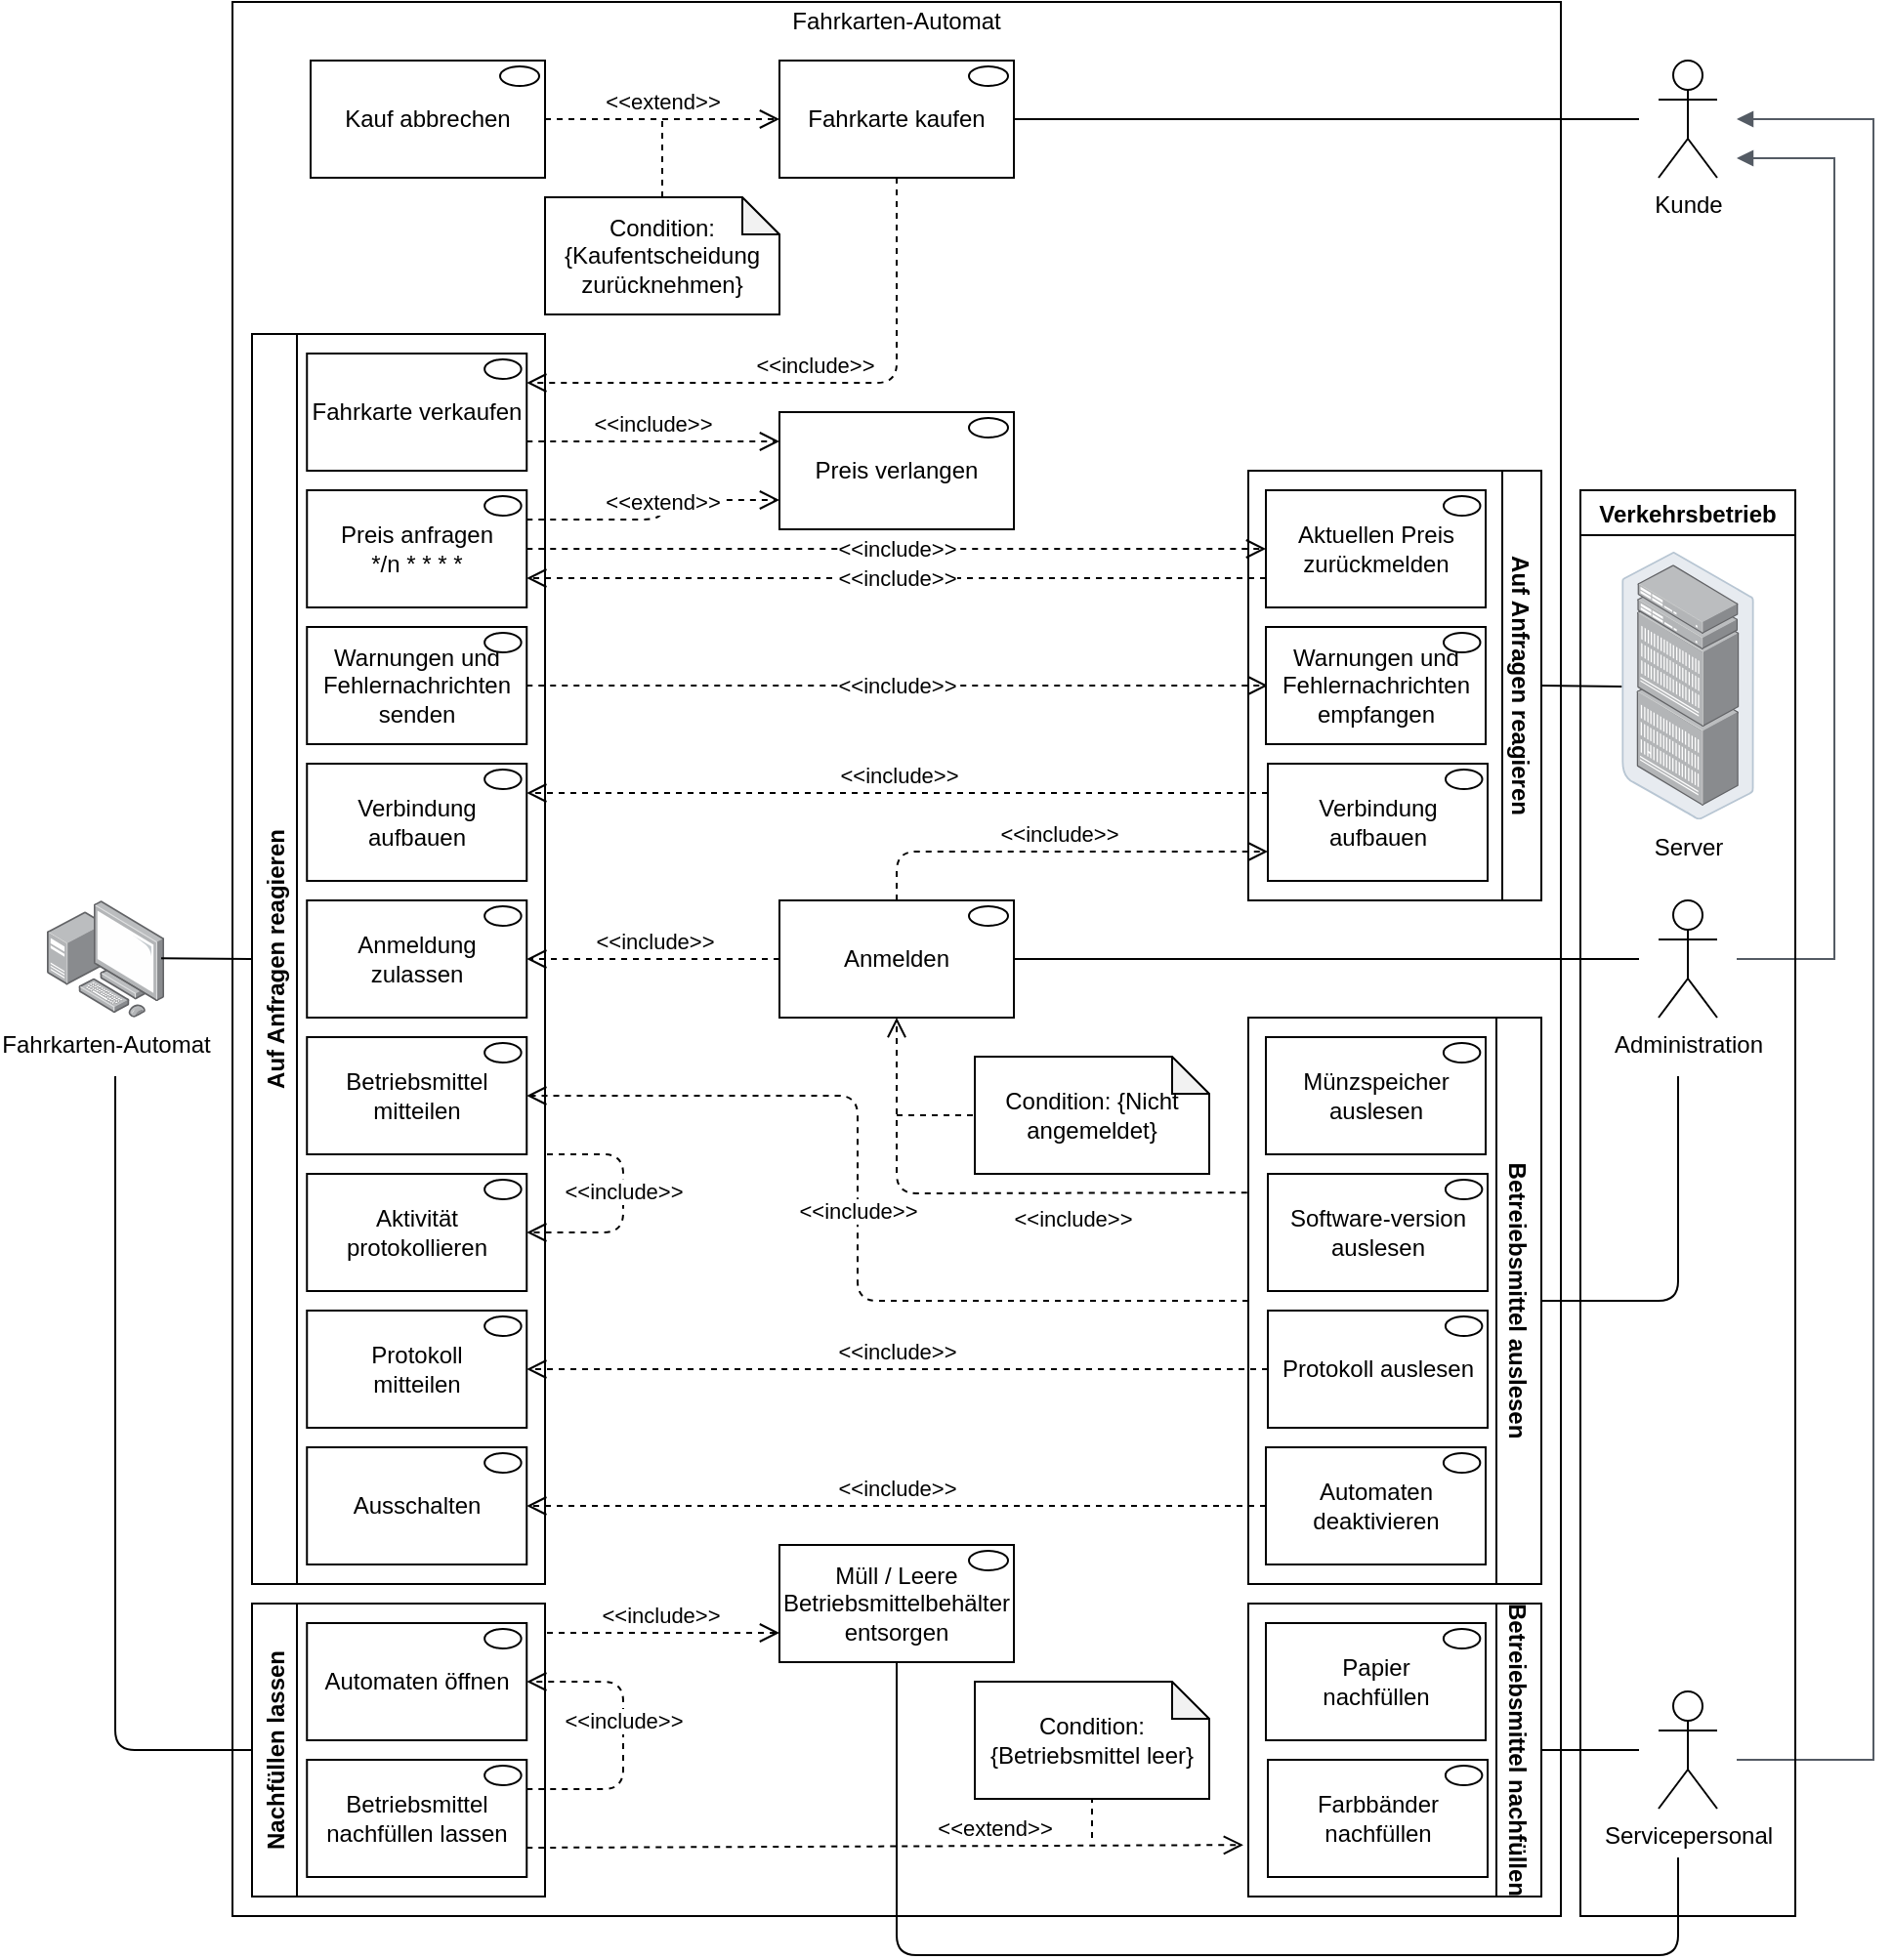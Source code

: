 <mxfile version="15.1.3" type="device"><diagram id="e5MZyw8Rqq6hWQ7AuCAg" name="Seite-1"><mxGraphModel dx="2062" dy="1182" grid="1" gridSize="10" guides="1" tooltips="1" connect="1" arrows="1" fold="1" page="1" pageScale="1" pageWidth="827" pageHeight="1169" math="0" shadow="0"><root><mxCell id="0"/><mxCell id="1" parent="0"/><mxCell id="p0vqtBLefd4BIfJlD3Ee-1" value="Kunde" style="shape=umlActor;verticalLabelPosition=bottom;verticalAlign=top;html=1;outlineConnect=0;sketch=0;jiggle=1;" parent="1" vertex="1"><mxGeometry x="850" y="70" width="30" height="60" as="geometry"/></mxCell><mxCell id="p0vqtBLefd4BIfJlD3Ee-6" value="Administration" style="shape=umlActor;verticalLabelPosition=bottom;verticalAlign=top;html=1;outlineConnect=0;sketch=0;jiggle=1;" parent="1" vertex="1"><mxGeometry x="850" y="500" width="30" height="60" as="geometry"/></mxCell><mxCell id="p0vqtBLefd4BIfJlD3Ee-7" value="Servicepersonal" style="shape=umlActor;verticalLabelPosition=bottom;verticalAlign=top;html=1;outlineConnect=0;sketch=0;jiggle=1;" parent="1" vertex="1"><mxGeometry x="850" y="905" width="30" height="60" as="geometry"/></mxCell><mxCell id="p0vqtBLefd4BIfJlD3Ee-8" value="" style="rounded=0;whiteSpace=wrap;html=1;sketch=0;jiggle=1;" parent="1" vertex="1"><mxGeometry x="120" y="40" width="680" height="980" as="geometry"/></mxCell><mxCell id="p0vqtBLefd4BIfJlD3Ee-9" value="Fahrkarten-Automat" style="text;html=1;strokeColor=none;fillColor=none;align=center;verticalAlign=middle;whiteSpace=wrap;rounded=0;sketch=0;jiggle=1;" parent="1" vertex="1"><mxGeometry x="120" y="40" width="680" height="20" as="geometry"/></mxCell><mxCell id="p0vqtBLefd4BIfJlD3Ee-12" value="" style="endArrow=none;html=1;entryX=1;entryY=0.5;entryDx=0;entryDy=0;sketch=0;jiggle=1;" parent="1" target="p0vqtBLefd4BIfJlD3Ee-10" edge="1"><mxGeometry width="50" height="50" relative="1" as="geometry"><mxPoint x="840" y="100" as="sourcePoint"/><mxPoint x="470" y="270" as="targetPoint"/></mxGeometry></mxCell><mxCell id="p0vqtBLefd4BIfJlD3Ee-15" value="&amp;lt;&amp;lt;extend&amp;gt;&amp;gt;" style="html=1;verticalAlign=bottom;endArrow=open;dashed=1;endSize=8;exitX=1;exitY=0.5;exitDx=0;exitDy=0;entryX=0;entryY=0.5;entryDx=0;entryDy=0;sketch=0;jiggle=1;" parent="1" source="p0vqtBLefd4BIfJlD3Ee-13" target="p0vqtBLefd4BIfJlD3Ee-10" edge="1"><mxGeometry relative="1" as="geometry"><mxPoint x="720" y="300" as="sourcePoint"/><mxPoint x="640" y="300" as="targetPoint"/></mxGeometry></mxCell><mxCell id="p0vqtBLefd4BIfJlD3Ee-16" value="Condition: {Kaufentscheidung zurücknehmen}" style="shape=note;whiteSpace=wrap;html=1;backgroundOutline=1;darkOpacity=0.05;size=19;sketch=0;jiggle=1;" parent="1" vertex="1"><mxGeometry x="280" y="140" width="120" height="60" as="geometry"/></mxCell><mxCell id="p0vqtBLefd4BIfJlD3Ee-17" value="" style="group;sketch=0;jiggle=1;" parent="1" vertex="1" connectable="0"><mxGeometry x="400" y="70" width="120" height="60" as="geometry"/></mxCell><mxCell id="p0vqtBLefd4BIfJlD3Ee-10" value="Fahrkarte kaufen" style="rounded=0;whiteSpace=wrap;html=1;sketch=0;jiggle=1;" parent="p0vqtBLefd4BIfJlD3Ee-17" vertex="1"><mxGeometry width="120" height="60" as="geometry"/></mxCell><mxCell id="p0vqtBLefd4BIfJlD3Ee-11" value="" style="ellipse;whiteSpace=wrap;html=1;sketch=0;jiggle=1;" parent="p0vqtBLefd4BIfJlD3Ee-17" vertex="1"><mxGeometry x="97" y="3" width="20" height="10" as="geometry"/></mxCell><mxCell id="p0vqtBLefd4BIfJlD3Ee-18" value="" style="group;sketch=0;jiggle=1;" parent="1" vertex="1" connectable="0"><mxGeometry x="160" y="70" width="120" height="60" as="geometry"/></mxCell><mxCell id="p0vqtBLefd4BIfJlD3Ee-13" value="Kauf abbrechen" style="rounded=0;whiteSpace=wrap;html=1;sketch=0;jiggle=1;" parent="p0vqtBLefd4BIfJlD3Ee-18" vertex="1"><mxGeometry width="120" height="60" as="geometry"/></mxCell><mxCell id="p0vqtBLefd4BIfJlD3Ee-14" value="" style="ellipse;whiteSpace=wrap;html=1;sketch=0;jiggle=1;" parent="p0vqtBLefd4BIfJlD3Ee-18" vertex="1"><mxGeometry x="97" y="3" width="20" height="10" as="geometry"/></mxCell><mxCell id="p0vqtBLefd4BIfJlD3Ee-20" value="" style="endArrow=none;dashed=1;html=1;exitX=0.5;exitY=0;exitDx=0;exitDy=0;exitPerimeter=0;sketch=0;jiggle=1;" parent="1" source="p0vqtBLefd4BIfJlD3Ee-16" edge="1"><mxGeometry width="50" height="50" relative="1" as="geometry"><mxPoint x="660" y="310" as="sourcePoint"/><mxPoint x="340" y="100" as="targetPoint"/></mxGeometry></mxCell><mxCell id="p0vqtBLefd4BIfJlD3Ee-43" value="" style="endArrow=none;html=1;entryX=1;entryY=0.5;entryDx=0;entryDy=0;sketch=0;jiggle=1;" parent="1" target="p0vqtBLefd4BIfJlD3Ee-70" edge="1"><mxGeometry width="50" height="50" relative="1" as="geometry"><mxPoint x="840" y="530" as="sourcePoint"/><mxPoint x="280.0" y="530" as="targetPoint"/></mxGeometry></mxCell><mxCell id="p0vqtBLefd4BIfJlD3Ee-50" value="&amp;lt;&amp;lt;include&amp;gt;&amp;gt;" style="html=1;verticalAlign=top;endArrow=open;dashed=1;endSize=8;entryX=0.5;entryY=1;entryDx=0;entryDy=0;exitX=1.004;exitY=0.691;exitDx=0;exitDy=0;exitPerimeter=0;sketch=0;jiggle=1;" parent="1" source="p0vqtBLefd4BIfJlD3Ee-56" target="p0vqtBLefd4BIfJlD3Ee-70" edge="1"><mxGeometry x="-0.336" relative="1" as="geometry"><mxPoint x="850" y="610" as="sourcePoint"/><mxPoint x="340.0" y="560" as="targetPoint"/><Array as="points"><mxPoint x="460" y="650"/></Array><mxPoint as="offset"/></mxGeometry></mxCell><mxCell id="p0vqtBLefd4BIfJlD3Ee-61" value="" style="endArrow=none;html=1;exitX=0;exitY=0.5;exitDx=0;exitDy=0;sketch=0;jiggle=1;" parent="1" source="p0vqtBLefd4BIfJlD3Ee-56" edge="1"><mxGeometry width="50" height="50" relative="1" as="geometry"><mxPoint x="90" y="540" as="sourcePoint"/><mxPoint x="860" y="590" as="targetPoint"/><Array as="points"><mxPoint x="860" y="705"/><mxPoint x="860" y="650"/></Array></mxGeometry></mxCell><mxCell id="p0vqtBLefd4BIfJlD3Ee-62" value="Condition: {Nicht angemeldet}" style="shape=note;whiteSpace=wrap;html=1;backgroundOutline=1;darkOpacity=0.05;size=19;sketch=0;jiggle=1;" parent="1" vertex="1"><mxGeometry x="500" y="580" width="120" height="60" as="geometry"/></mxCell><mxCell id="p0vqtBLefd4BIfJlD3Ee-63" value="" style="endArrow=none;dashed=1;html=1;entryX=0;entryY=0.5;entryDx=0;entryDy=0;entryPerimeter=0;sketch=0;jiggle=1;" parent="1" target="p0vqtBLefd4BIfJlD3Ee-62" edge="1"><mxGeometry width="50" height="50" relative="1" as="geometry"><mxPoint x="460" y="610" as="sourcePoint"/><mxPoint x="580" y="600" as="targetPoint"/></mxGeometry></mxCell><mxCell id="p0vqtBLefd4BIfJlD3Ee-67" value="Fahrkarten-Automat" style="points=[];aspect=fixed;html=1;align=center;shadow=0;dashed=0;image;image=img/lib/allied_telesis/computer_and_terminals/Personal_Computer_with_Server.svg;sketch=0;jiggle=1;" parent="1" vertex="1"><mxGeometry x="25" y="500" width="60" height="60" as="geometry"/></mxCell><mxCell id="p0vqtBLefd4BIfJlD3Ee-69" value="" style="group;sketch=0;jiggle=1;" parent="1" vertex="1" connectable="0"><mxGeometry x="400" y="500" width="120" height="60" as="geometry"/></mxCell><mxCell id="p0vqtBLefd4BIfJlD3Ee-70" value="Anmelden" style="rounded=0;whiteSpace=wrap;html=1;sketch=0;jiggle=1;" parent="p0vqtBLefd4BIfJlD3Ee-69" vertex="1"><mxGeometry width="120" height="60" as="geometry"/></mxCell><mxCell id="p0vqtBLefd4BIfJlD3Ee-71" value="" style="ellipse;whiteSpace=wrap;html=1;sketch=0;jiggle=1;" parent="p0vqtBLefd4BIfJlD3Ee-69" vertex="1"><mxGeometry x="97" y="3" width="20" height="10" as="geometry"/></mxCell><mxCell id="p0vqtBLefd4BIfJlD3Ee-99" value="" style="endArrow=none;html=1;entryX=0;entryY=0.5;entryDx=0;entryDy=0;exitX=0.975;exitY=0.494;exitDx=0;exitDy=0;exitPerimeter=0;sketch=0;jiggle=1;" parent="1" source="p0vqtBLefd4BIfJlD3Ee-67" target="p0vqtBLefd4BIfJlD3Ee-98" edge="1"><mxGeometry width="50" height="50" relative="1" as="geometry"><mxPoint x="90" y="110" as="sourcePoint"/><mxPoint x="170" y="110" as="targetPoint"/></mxGeometry></mxCell><mxCell id="p0vqtBLefd4BIfJlD3Ee-100" value="&amp;lt;&amp;lt;include&amp;gt;&amp;gt;" style="html=1;verticalAlign=bottom;endArrow=open;dashed=1;endSize=8;exitX=0.5;exitY=1;exitDx=0;exitDy=0;entryX=1;entryY=0.25;entryDx=0;entryDy=0;sketch=0;jiggle=1;" parent="1" source="p0vqtBLefd4BIfJlD3Ee-10" target="p0vqtBLefd4BIfJlD3Ee-96" edge="1"><mxGeometry relative="1" as="geometry"><mxPoint x="650" y="110" as="sourcePoint"/><mxPoint x="270" y="250" as="targetPoint"/><Array as="points"><mxPoint x="460" y="235"/></Array></mxGeometry></mxCell><mxCell id="p0vqtBLefd4BIfJlD3Ee-104" value="&amp;lt;&amp;lt;include&amp;gt;&amp;gt;" style="html=1;verticalAlign=bottom;endArrow=open;dashed=1;endSize=8;exitX=1;exitY=0.75;exitDx=0;exitDy=0;entryX=0;entryY=0.25;entryDx=0;entryDy=0;sketch=0;jiggle=1;" parent="1" source="p0vqtBLefd4BIfJlD3Ee-96" target="p0vqtBLefd4BIfJlD3Ee-102" edge="1"><mxGeometry relative="1" as="geometry"><mxPoint x="470.0" y="140" as="sourcePoint"/><mxPoint x="280.625" y="245" as="targetPoint"/><Array as="points"><mxPoint x="340" y="265"/></Array></mxGeometry></mxCell><mxCell id="p0vqtBLefd4BIfJlD3Ee-105" value="&amp;lt;&amp;lt;extend&amp;gt;&amp;gt;" style="html=1;verticalAlign=bottom;endArrow=open;dashed=1;endSize=8;exitX=1;exitY=0.25;exitDx=0;exitDy=0;entryX=0;entryY=0.75;entryDx=0;entryDy=0;sketch=0;jiggle=1;" parent="1" source="p0vqtBLefd4BIfJlD3Ee-82" target="p0vqtBLefd4BIfJlD3Ee-102" edge="1"><mxGeometry relative="1" as="geometry"><mxPoint x="290.0" y="735" as="sourcePoint"/><mxPoint x="350" y="340" as="targetPoint"/><Array as="points"><mxPoint x="340" y="305"/><mxPoint x="340" y="295"/></Array></mxGeometry></mxCell><mxCell id="p0vqtBLefd4BIfJlD3Ee-106" value="" style="group;sketch=0;jiggle=1;" parent="1" vertex="1" connectable="0"><mxGeometry x="400" y="250" width="120" height="60" as="geometry"/></mxCell><mxCell id="p0vqtBLefd4BIfJlD3Ee-102" value="Preis verlangen" style="rounded=0;whiteSpace=wrap;html=1;sketch=0;jiggle=1;" parent="p0vqtBLefd4BIfJlD3Ee-106" vertex="1"><mxGeometry width="120" height="60" as="geometry"/></mxCell><mxCell id="p0vqtBLefd4BIfJlD3Ee-103" value="" style="ellipse;whiteSpace=wrap;html=1;sketch=0;jiggle=1;" parent="p0vqtBLefd4BIfJlD3Ee-106" vertex="1"><mxGeometry x="97" y="3" width="20" height="10" as="geometry"/></mxCell><mxCell id="p0vqtBLefd4BIfJlD3Ee-133" value="&amp;lt;&amp;lt;include&amp;gt;&amp;gt;" style="html=1;verticalAlign=middle;endArrow=open;dashed=1;endSize=8;exitX=1;exitY=0.5;exitDx=0;exitDy=0;entryX=0;entryY=0.5;entryDx=0;entryDy=0;sketch=0;jiggle=1;" parent="1" source="p0vqtBLefd4BIfJlD3Ee-82" target="p0vqtBLefd4BIfJlD3Ee-115" edge="1"><mxGeometry relative="1" as="geometry"><mxPoint x="330.005" y="340" as="sourcePoint"/><mxPoint x="459.38" y="340" as="targetPoint"/><Array as="points"/></mxGeometry></mxCell><mxCell id="p0vqtBLefd4BIfJlD3Ee-134" value="&amp;lt;&amp;lt;include&amp;gt;&amp;gt;" style="html=1;verticalAlign=middle;endArrow=open;dashed=1;endSize=8;entryX=1;entryY=0.75;entryDx=0;entryDy=0;exitX=0;exitY=0.75;exitDx=0;exitDy=0;sketch=0;jiggle=1;" parent="1" source="p0vqtBLefd4BIfJlD3Ee-115" target="p0vqtBLefd4BIfJlD3Ee-82" edge="1"><mxGeometry relative="1" as="geometry"><mxPoint x="410.0" y="305" as="sourcePoint"/><mxPoint x="280.625" y="315" as="targetPoint"/><Array as="points"><mxPoint x="420" y="335"/></Array></mxGeometry></mxCell><mxCell id="p0vqtBLefd4BIfJlD3Ee-135" value="&amp;lt;&amp;lt;include&amp;gt;&amp;gt;" style="html=1;verticalAlign=middle;endArrow=open;dashed=1;endSize=8;exitX=1;exitY=0.5;exitDx=0;exitDy=0;sketch=0;jiggle=1;" parent="1" source="p0vqtBLefd4BIfJlD3Ee-87" edge="1"><mxGeometry relative="1" as="geometry"><mxPoint x="280.625" y="330" as="sourcePoint"/><mxPoint x="650" y="390" as="targetPoint"/><Array as="points"/></mxGeometry></mxCell><mxCell id="p0vqtBLefd4BIfJlD3Ee-80" value="" style="group;sketch=0;jiggle=1;" parent="1" vertex="1" connectable="0"><mxGeometry x="158.125" y="290" width="112.5" height="60" as="geometry"/></mxCell><mxCell id="p0vqtBLefd4BIfJlD3Ee-81" value="" style="group;sketch=0;jiggle=1;" parent="p0vqtBLefd4BIfJlD3Ee-80" vertex="1" connectable="0"><mxGeometry width="112.5" height="60" as="geometry"/></mxCell><mxCell id="p0vqtBLefd4BIfJlD3Ee-82" value="Preis anfragen&lt;br&gt;*/n * * * *" style="rounded=0;whiteSpace=wrap;html=1;sketch=0;jiggle=1;" parent="p0vqtBLefd4BIfJlD3Ee-81" vertex="1"><mxGeometry width="112.5" height="60" as="geometry"/></mxCell><mxCell id="p0vqtBLefd4BIfJlD3Ee-83" value="" style="ellipse;whiteSpace=wrap;html=1;sketch=0;jiggle=1;" parent="p0vqtBLefd4BIfJlD3Ee-81" vertex="1"><mxGeometry x="90.938" y="3" width="18.75" height="10" as="geometry"/></mxCell><mxCell id="p0vqtBLefd4BIfJlD3Ee-84" value="" style="group;sketch=0;jiggle=1;" parent="1" vertex="1" connectable="0"><mxGeometry x="158.125" y="360" width="112.5" height="60" as="geometry"/></mxCell><mxCell id="p0vqtBLefd4BIfJlD3Ee-85" value="" style="group;sketch=0;jiggle=1;" parent="p0vqtBLefd4BIfJlD3Ee-84" vertex="1" connectable="0"><mxGeometry width="112.5" height="60" as="geometry"/></mxCell><mxCell id="p0vqtBLefd4BIfJlD3Ee-86" value="" style="group;sketch=0;jiggle=1;" parent="p0vqtBLefd4BIfJlD3Ee-85" vertex="1" connectable="0"><mxGeometry width="112.5" height="60" as="geometry"/></mxCell><mxCell id="p0vqtBLefd4BIfJlD3Ee-87" value="Warnungen und Fehlernachrichten senden" style="rounded=0;whiteSpace=wrap;html=1;sketch=0;jiggle=1;" parent="p0vqtBLefd4BIfJlD3Ee-86" vertex="1"><mxGeometry width="112.5" height="60" as="geometry"/></mxCell><mxCell id="p0vqtBLefd4BIfJlD3Ee-88" value="" style="ellipse;whiteSpace=wrap;html=1;sketch=0;jiggle=1;" parent="p0vqtBLefd4BIfJlD3Ee-86" vertex="1"><mxGeometry x="90.938" y="3" width="18.75" height="10" as="geometry"/></mxCell><mxCell id="p0vqtBLefd4BIfJlD3Ee-89" value="" style="group;sketch=0;jiggle=1;" parent="1" vertex="1" connectable="0"><mxGeometry x="158.125" y="640" width="112.5" height="60" as="geometry"/></mxCell><mxCell id="p0vqtBLefd4BIfJlD3Ee-90" value="" style="group;sketch=0;jiggle=1;" parent="p0vqtBLefd4BIfJlD3Ee-89" vertex="1" connectable="0"><mxGeometry width="112.5" height="60" as="geometry"/></mxCell><mxCell id="p0vqtBLefd4BIfJlD3Ee-91" value="" style="group;sketch=0;jiggle=1;" parent="p0vqtBLefd4BIfJlD3Ee-90" vertex="1" connectable="0"><mxGeometry width="112.5" height="60" as="geometry"/></mxCell><mxCell id="p0vqtBLefd4BIfJlD3Ee-92" value="Aktivität protokollieren" style="rounded=0;whiteSpace=wrap;html=1;sketch=0;jiggle=1;" parent="p0vqtBLefd4BIfJlD3Ee-91" vertex="1"><mxGeometry width="112.5" height="60" as="geometry"/></mxCell><mxCell id="p0vqtBLefd4BIfJlD3Ee-93" value="" style="ellipse;whiteSpace=wrap;html=1;sketch=0;jiggle=1;" parent="p0vqtBLefd4BIfJlD3Ee-91" vertex="1"><mxGeometry x="90.938" y="3" width="18.75" height="10" as="geometry"/></mxCell><mxCell id="p0vqtBLefd4BIfJlD3Ee-94" value="" style="group;sketch=0;jiggle=1;" parent="1" vertex="1" connectable="0"><mxGeometry x="158.125" y="220" width="112.5" height="60" as="geometry"/></mxCell><mxCell id="p0vqtBLefd4BIfJlD3Ee-95" value="" style="group;sketch=0;jiggle=1;" parent="p0vqtBLefd4BIfJlD3Ee-94" vertex="1" connectable="0"><mxGeometry width="112.5" height="60" as="geometry"/></mxCell><mxCell id="p0vqtBLefd4BIfJlD3Ee-96" value="Fahrkarte verkaufen" style="rounded=0;whiteSpace=wrap;html=1;sketch=0;jiggle=1;" parent="p0vqtBLefd4BIfJlD3Ee-95" vertex="1"><mxGeometry width="112.5" height="60" as="geometry"/></mxCell><mxCell id="p0vqtBLefd4BIfJlD3Ee-97" value="" style="ellipse;whiteSpace=wrap;html=1;sketch=0;jiggle=1;" parent="p0vqtBLefd4BIfJlD3Ee-95" vertex="1"><mxGeometry x="90.938" y="3" width="18.75" height="10" as="geometry"/></mxCell><mxCell id="p0vqtBLefd4BIfJlD3Ee-98" value="Auf Anfragen reagieren" style="swimlane;horizontal=0;sketch=0;jiggle=1;" parent="1" vertex="1"><mxGeometry x="130" y="210" width="150" height="640" as="geometry"><mxRectangle width="30" height="140" as="alternateBounds"/></mxGeometry></mxCell><mxCell id="p0vqtBLefd4BIfJlD3Ee-149" value="" style="group;sketch=0;jiggle=1;" parent="p0vqtBLefd4BIfJlD3Ee-98" vertex="1" connectable="0"><mxGeometry x="28.125" y="360" width="112.5" height="60" as="geometry"/></mxCell><mxCell id="p0vqtBLefd4BIfJlD3Ee-150" value="" style="group;sketch=0;jiggle=1;" parent="p0vqtBLefd4BIfJlD3Ee-149" vertex="1" connectable="0"><mxGeometry width="112.5" height="60" as="geometry"/></mxCell><mxCell id="p0vqtBLefd4BIfJlD3Ee-151" value="" style="group;sketch=0;jiggle=1;" parent="p0vqtBLefd4BIfJlD3Ee-150" vertex="1" connectable="0"><mxGeometry width="112.5" height="60" as="geometry"/></mxCell><mxCell id="p0vqtBLefd4BIfJlD3Ee-152" value="Betriebsmittel mitteilen" style="rounded=0;whiteSpace=wrap;html=1;sketch=0;jiggle=1;" parent="p0vqtBLefd4BIfJlD3Ee-151" vertex="1"><mxGeometry width="112.5" height="60" as="geometry"/></mxCell><mxCell id="p0vqtBLefd4BIfJlD3Ee-153" value="" style="ellipse;whiteSpace=wrap;html=1;sketch=0;jiggle=1;" parent="p0vqtBLefd4BIfJlD3Ee-151" vertex="1"><mxGeometry x="90.938" y="3" width="18.75" height="10" as="geometry"/></mxCell><mxCell id="p0vqtBLefd4BIfJlD3Ee-127" value="" style="group;sketch=0;jiggle=1;" parent="1" vertex="1" connectable="0"><mxGeometry x="158.125" y="430" width="112.5" height="60" as="geometry"/></mxCell><mxCell id="p0vqtBLefd4BIfJlD3Ee-128" value="" style="group;sketch=0;jiggle=1;" parent="p0vqtBLefd4BIfJlD3Ee-127" vertex="1" connectable="0"><mxGeometry width="112.5" height="60" as="geometry"/></mxCell><mxCell id="p0vqtBLefd4BIfJlD3Ee-129" value="" style="group;sketch=0;jiggle=1;" parent="p0vqtBLefd4BIfJlD3Ee-128" vertex="1" connectable="0"><mxGeometry width="112.5" height="60" as="geometry"/></mxCell><mxCell id="p0vqtBLefd4BIfJlD3Ee-130" value="Verbindung aufbauen" style="rounded=0;whiteSpace=wrap;html=1;sketch=0;jiggle=1;" parent="p0vqtBLefd4BIfJlD3Ee-129" vertex="1"><mxGeometry width="112.5" height="60" as="geometry"/></mxCell><mxCell id="p0vqtBLefd4BIfJlD3Ee-131" value="" style="ellipse;whiteSpace=wrap;html=1;sketch=0;jiggle=1;" parent="p0vqtBLefd4BIfJlD3Ee-129" vertex="1"><mxGeometry x="90.938" y="3" width="18.75" height="10" as="geometry"/></mxCell><mxCell id="p0vqtBLefd4BIfJlD3Ee-144" value="" style="group;sketch=0;jiggle=1;" parent="1" vertex="1" connectable="0"><mxGeometry x="158.125" y="500" width="112.5" height="60" as="geometry"/></mxCell><mxCell id="p0vqtBLefd4BIfJlD3Ee-145" value="" style="group;sketch=0;jiggle=1;" parent="p0vqtBLefd4BIfJlD3Ee-144" vertex="1" connectable="0"><mxGeometry width="112.5" height="60" as="geometry"/></mxCell><mxCell id="p0vqtBLefd4BIfJlD3Ee-146" value="" style="group;sketch=0;jiggle=1;" parent="p0vqtBLefd4BIfJlD3Ee-145" vertex="1" connectable="0"><mxGeometry width="112.5" height="60" as="geometry"/></mxCell><mxCell id="p0vqtBLefd4BIfJlD3Ee-147" value="Anmeldung zulassen" style="rounded=0;whiteSpace=wrap;html=1;sketch=0;jiggle=1;" parent="p0vqtBLefd4BIfJlD3Ee-146" vertex="1"><mxGeometry width="112.5" height="60" as="geometry"/></mxCell><mxCell id="p0vqtBLefd4BIfJlD3Ee-148" value="" style="ellipse;whiteSpace=wrap;html=1;sketch=0;jiggle=1;" parent="p0vqtBLefd4BIfJlD3Ee-146" vertex="1"><mxGeometry x="90.938" y="3" width="18.75" height="10" as="geometry"/></mxCell><mxCell id="p0vqtBLefd4BIfJlD3Ee-154" value="" style="group;sketch=0;jiggle=1;" parent="1" vertex="1" connectable="0"><mxGeometry x="158.125" y="710" width="112.5" height="60" as="geometry"/></mxCell><mxCell id="p0vqtBLefd4BIfJlD3Ee-155" value="" style="group;sketch=0;jiggle=1;" parent="p0vqtBLefd4BIfJlD3Ee-154" vertex="1" connectable="0"><mxGeometry width="112.5" height="60" as="geometry"/></mxCell><mxCell id="p0vqtBLefd4BIfJlD3Ee-156" value="" style="group;sketch=0;jiggle=1;" parent="p0vqtBLefd4BIfJlD3Ee-155" vertex="1" connectable="0"><mxGeometry width="112.5" height="60" as="geometry"/></mxCell><mxCell id="p0vqtBLefd4BIfJlD3Ee-157" value="Protokoll&lt;br&gt;mitteilen" style="rounded=0;whiteSpace=wrap;html=1;sketch=0;jiggle=1;" parent="p0vqtBLefd4BIfJlD3Ee-156" vertex="1"><mxGeometry width="112.5" height="60" as="geometry"/></mxCell><mxCell id="p0vqtBLefd4BIfJlD3Ee-158" value="" style="ellipse;whiteSpace=wrap;html=1;sketch=0;jiggle=1;" parent="p0vqtBLefd4BIfJlD3Ee-156" vertex="1"><mxGeometry x="90.938" y="3" width="18.75" height="10" as="geometry"/></mxCell><mxCell id="p0vqtBLefd4BIfJlD3Ee-108" value="" style="group;rotation=0;sketch=0;jiggle=1;" parent="1" vertex="1" connectable="0"><mxGeometry x="649" y="360" width="112.5" height="60" as="geometry"/></mxCell><mxCell id="p0vqtBLefd4BIfJlD3Ee-109" value="" style="group;rotation=0;sketch=0;jiggle=1;" parent="p0vqtBLefd4BIfJlD3Ee-108" vertex="1" connectable="0"><mxGeometry width="112.5" height="60" as="geometry"/></mxCell><mxCell id="p0vqtBLefd4BIfJlD3Ee-110" value="Warnungen und Fehlernachrichten empfangen" style="rounded=0;whiteSpace=wrap;html=1;rotation=0;sketch=0;jiggle=1;" parent="p0vqtBLefd4BIfJlD3Ee-109" vertex="1"><mxGeometry width="112.5" height="60" as="geometry"/></mxCell><mxCell id="p0vqtBLefd4BIfJlD3Ee-111" value="" style="ellipse;whiteSpace=wrap;html=1;rotation=0;sketch=0;jiggle=1;" parent="p0vqtBLefd4BIfJlD3Ee-109" vertex="1"><mxGeometry x="91" y="3" width="18.75" height="10" as="geometry"/></mxCell><mxCell id="p0vqtBLefd4BIfJlD3Ee-112" value="" style="group;rotation=0;sketch=0;jiggle=1;" parent="1" vertex="1" connectable="0"><mxGeometry x="649" y="290" width="112.5" height="60" as="geometry"/></mxCell><mxCell id="p0vqtBLefd4BIfJlD3Ee-113" value="" style="group;rotation=0;sketch=0;jiggle=1;" parent="p0vqtBLefd4BIfJlD3Ee-112" vertex="1" connectable="0"><mxGeometry width="112.5" height="60" as="geometry"/></mxCell><mxCell id="p0vqtBLefd4BIfJlD3Ee-114" value="" style="group;rotation=0;sketch=0;jiggle=1;" parent="p0vqtBLefd4BIfJlD3Ee-113" vertex="1" connectable="0"><mxGeometry width="112.5" height="60" as="geometry"/></mxCell><mxCell id="p0vqtBLefd4BIfJlD3Ee-115" value="Aktuellen Preis zurückmelden" style="rounded=0;whiteSpace=wrap;html=1;rotation=0;sketch=0;jiggle=1;" parent="p0vqtBLefd4BIfJlD3Ee-114" vertex="1"><mxGeometry width="112.5" height="60" as="geometry"/></mxCell><mxCell id="p0vqtBLefd4BIfJlD3Ee-116" value="" style="ellipse;whiteSpace=wrap;html=1;rotation=0;sketch=0;jiggle=1;" parent="p0vqtBLefd4BIfJlD3Ee-114" vertex="1"><mxGeometry x="91" y="3" width="18.75" height="10" as="geometry"/></mxCell><mxCell id="p0vqtBLefd4BIfJlD3Ee-126" value="Auf Anfragen reagieren" style="swimlane;horizontal=0;startSize=20;rotation=-180;sketch=0;jiggle=1;" parent="1" vertex="1"><mxGeometry x="640" y="280" width="150" height="220" as="geometry"><mxRectangle width="30" height="140" as="alternateBounds"/></mxGeometry></mxCell><mxCell id="p0vqtBLefd4BIfJlD3Ee-159" value="" style="group;rotation=0;sketch=0;jiggle=1;" parent="1" vertex="1" connectable="0"><mxGeometry x="650" y="430" width="112.5" height="60" as="geometry"/></mxCell><mxCell id="p0vqtBLefd4BIfJlD3Ee-160" value="Verbindung aufbauen" style="rounded=0;whiteSpace=wrap;html=1;rotation=0;sketch=0;jiggle=1;" parent="p0vqtBLefd4BIfJlD3Ee-159" vertex="1"><mxGeometry width="112.5" height="60" as="geometry"/></mxCell><mxCell id="p0vqtBLefd4BIfJlD3Ee-161" value="" style="ellipse;whiteSpace=wrap;html=1;rotation=0;sketch=0;jiggle=1;" parent="p0vqtBLefd4BIfJlD3Ee-159" vertex="1"><mxGeometry x="91" y="3" width="18.75" height="10" as="geometry"/></mxCell><mxCell id="p0vqtBLefd4BIfJlD3Ee-167" value="&amp;lt;&amp;lt;include&amp;gt;&amp;gt;" style="html=1;verticalAlign=bottom;endArrow=open;dashed=1;endSize=8;exitX=0.5;exitY=0;exitDx=0;exitDy=0;entryX=0;entryY=0.75;entryDx=0;entryDy=0;sketch=0;jiggle=1;" parent="1" source="p0vqtBLefd4BIfJlD3Ee-70" target="p0vqtBLefd4BIfJlD3Ee-160" edge="1"><mxGeometry relative="1" as="geometry"><mxPoint x="1039.38" y="300" as="sourcePoint"/><mxPoint x="850.005" y="405" as="targetPoint"/><Array as="points"><mxPoint x="460" y="475"/></Array></mxGeometry></mxCell><mxCell id="p0vqtBLefd4BIfJlD3Ee-168" value="&amp;lt;&amp;lt;include&amp;gt;&amp;gt;" style="html=1;verticalAlign=bottom;endArrow=open;dashed=1;endSize=8;exitX=0;exitY=0.25;exitDx=0;exitDy=0;entryX=1;entryY=0.25;entryDx=0;entryDy=0;sketch=0;jiggle=1;" parent="1" source="p0vqtBLefd4BIfJlD3Ee-160" target="p0vqtBLefd4BIfJlD3Ee-130" edge="1"><mxGeometry relative="1" as="geometry"><mxPoint x="470.0" y="510" as="sourcePoint"/><mxPoint x="660" y="485" as="targetPoint"/><Array as="points"/></mxGeometry></mxCell><mxCell id="p0vqtBLefd4BIfJlD3Ee-169" value="&amp;lt;&amp;lt;include&amp;gt;&amp;gt;" style="html=1;verticalAlign=bottom;endArrow=open;dashed=1;endSize=8;exitX=0;exitY=0.5;exitDx=0;exitDy=0;entryX=1;entryY=0.5;entryDx=0;entryDy=0;sketch=0;jiggle=1;" parent="1" source="p0vqtBLefd4BIfJlD3Ee-70" target="p0vqtBLefd4BIfJlD3Ee-147" edge="1"><mxGeometry relative="1" as="geometry"><mxPoint x="660" y="455" as="sourcePoint"/><mxPoint x="280.625" y="455" as="targetPoint"/><Array as="points"/></mxGeometry></mxCell><mxCell id="p0vqtBLefd4BIfJlD3Ee-170" value="&amp;lt;&amp;lt;include&amp;gt;&amp;gt;" style="html=1;verticalAlign=bottom;endArrow=open;dashed=1;endSize=8;exitX=1;exitY=0.5;exitDx=0;exitDy=0;entryX=1;entryY=0.5;entryDx=0;entryDy=0;sketch=0;jiggle=1;" parent="1" source="p0vqtBLefd4BIfJlD3Ee-56" target="p0vqtBLefd4BIfJlD3Ee-152" edge="1"><mxGeometry relative="1" as="geometry"><mxPoint x="410.0" y="540" as="sourcePoint"/><mxPoint x="280.625" y="540" as="targetPoint"/><Array as="points"><mxPoint x="440" y="705"/><mxPoint x="440" y="600"/></Array></mxGeometry></mxCell><mxCell id="p0vqtBLefd4BIfJlD3Ee-171" value="" style="group;sketch=0;jiggle=1;" parent="1" vertex="1" connectable="0"><mxGeometry x="158.125" y="780" width="112.5" height="60" as="geometry"/></mxCell><mxCell id="p0vqtBLefd4BIfJlD3Ee-172" value="" style="group;sketch=0;jiggle=1;" parent="p0vqtBLefd4BIfJlD3Ee-171" vertex="1" connectable="0"><mxGeometry width="112.5" height="60" as="geometry"/></mxCell><mxCell id="p0vqtBLefd4BIfJlD3Ee-173" value="" style="group;sketch=0;jiggle=1;" parent="p0vqtBLefd4BIfJlD3Ee-172" vertex="1" connectable="0"><mxGeometry width="112.5" height="60" as="geometry"/></mxCell><mxCell id="p0vqtBLefd4BIfJlD3Ee-174" value="Ausschalten" style="rounded=0;whiteSpace=wrap;html=1;sketch=0;jiggle=1;" parent="p0vqtBLefd4BIfJlD3Ee-173" vertex="1"><mxGeometry width="112.5" height="60" as="geometry"/></mxCell><mxCell id="p0vqtBLefd4BIfJlD3Ee-175" value="" style="ellipse;whiteSpace=wrap;html=1;sketch=0;jiggle=1;" parent="p0vqtBLefd4BIfJlD3Ee-173" vertex="1"><mxGeometry x="90.938" y="3" width="18.75" height="10" as="geometry"/></mxCell><mxCell id="p0vqtBLefd4BIfJlD3Ee-176" value="&amp;lt;&amp;lt;include&amp;gt;&amp;gt;" style="html=1;verticalAlign=bottom;endArrow=open;dashed=1;endSize=8;exitX=0;exitY=0.5;exitDx=0;exitDy=0;entryX=1;entryY=0.5;entryDx=0;entryDy=0;sketch=0;jiggle=1;" parent="1" source="p0vqtBLefd4BIfJlD3Ee-38" target="p0vqtBLefd4BIfJlD3Ee-174" edge="1"><mxGeometry x="-0.001" relative="1" as="geometry"><mxPoint x="410.0" y="540" as="sourcePoint"/><mxPoint x="280.625" y="540" as="targetPoint"/><Array as="points"/><mxPoint as="offset"/></mxGeometry></mxCell><mxCell id="p0vqtBLefd4BIfJlD3Ee-195" value="&amp;lt;&amp;lt;include&amp;gt;&amp;gt;" style="html=1;verticalAlign=bottom;endArrow=open;dashed=1;endSize=8;exitX=0;exitY=0.5;exitDx=0;exitDy=0;entryX=1;entryY=0.5;entryDx=0;entryDy=0;sketch=0;jiggle=1;" parent="1" source="p0vqtBLefd4BIfJlD3Ee-193" target="p0vqtBLefd4BIfJlD3Ee-157" edge="1"><mxGeometry x="0.002" relative="1" as="geometry"><mxPoint x="660.005" y="900" as="sourcePoint"/><mxPoint x="280.625" y="820" as="targetPoint"/><Array as="points"/><mxPoint as="offset"/></mxGeometry></mxCell><mxCell id="p0vqtBLefd4BIfJlD3Ee-196" value="&amp;lt;&amp;lt;include&amp;gt;&amp;gt;" style="html=1;verticalAlign=bottom;endArrow=open;dashed=1;endSize=8;entryX=1;entryY=0.5;entryDx=0;entryDy=0;sketch=0;jiggle=1;" parent="1" target="p0vqtBLefd4BIfJlD3Ee-92" edge="1"><mxGeometry x="0.042" relative="1" as="geometry"><mxPoint x="281" y="630" as="sourcePoint"/><mxPoint x="280.625" y="750" as="targetPoint"/><Array as="points"><mxPoint x="320" y="630"/><mxPoint x="320" y="670"/></Array><mxPoint as="offset"/></mxGeometry></mxCell><mxCell id="p0vqtBLefd4BIfJlD3Ee-197" value="" style="group;sketch=0;jiggle=1;" parent="1" vertex="1" connectable="0"><mxGeometry x="640" y="560" width="150" height="290" as="geometry"/></mxCell><mxCell id="p0vqtBLefd4BIfJlD3Ee-30" value="" style="group;sketch=0;jiggle=1;" parent="p0vqtBLefd4BIfJlD3Ee-197" vertex="1" connectable="0"><mxGeometry x="10.005" y="80" width="112.5" height="60" as="geometry"/></mxCell><mxCell id="p0vqtBLefd4BIfJlD3Ee-31" value="" style="group;sketch=0;jiggle=1;" parent="p0vqtBLefd4BIfJlD3Ee-30" vertex="1" connectable="0"><mxGeometry width="112.5" height="60" as="geometry"/></mxCell><mxCell id="p0vqtBLefd4BIfJlD3Ee-34" value="" style="group;sketch=0;jiggle=1;" parent="p0vqtBLefd4BIfJlD3Ee-31" vertex="1" connectable="0"><mxGeometry width="112.5" height="60" as="geometry"/></mxCell><mxCell id="p0vqtBLefd4BIfJlD3Ee-32" value="Software-version auslesen" style="rounded=0;whiteSpace=wrap;html=1;sketch=0;jiggle=1;" parent="p0vqtBLefd4BIfJlD3Ee-34" vertex="1"><mxGeometry width="112.5" height="60" as="geometry"/></mxCell><mxCell id="p0vqtBLefd4BIfJlD3Ee-33" value="" style="ellipse;whiteSpace=wrap;html=1;sketch=0;jiggle=1;" parent="p0vqtBLefd4BIfJlD3Ee-34" vertex="1"><mxGeometry x="90.938" y="3" width="18.75" height="10" as="geometry"/></mxCell><mxCell id="p0vqtBLefd4BIfJlD3Ee-140" value="" style="group;sketch=0;jiggle=1;" parent="p0vqtBLefd4BIfJlD3Ee-34" vertex="1" connectable="0"><mxGeometry y="-70" width="112.5" height="60" as="geometry"/></mxCell><mxCell id="p0vqtBLefd4BIfJlD3Ee-35" value="" style="group;sketch=0;jiggle=1;" parent="p0vqtBLefd4BIfJlD3Ee-197" vertex="1" connectable="0"><mxGeometry x="8.995" y="220" width="112.5" height="60" as="geometry"/></mxCell><mxCell id="p0vqtBLefd4BIfJlD3Ee-36" value="" style="group;sketch=0;jiggle=1;" parent="p0vqtBLefd4BIfJlD3Ee-35" vertex="1" connectable="0"><mxGeometry width="112.5" height="60" as="geometry"/></mxCell><mxCell id="p0vqtBLefd4BIfJlD3Ee-37" value="" style="group;sketch=0;jiggle=1;" parent="p0vqtBLefd4BIfJlD3Ee-36" vertex="1" connectable="0"><mxGeometry width="112.5" height="60" as="geometry"/></mxCell><mxCell id="p0vqtBLefd4BIfJlD3Ee-38" value="Automaten deaktivieren" style="rounded=0;whiteSpace=wrap;html=1;sketch=0;jiggle=1;" parent="p0vqtBLefd4BIfJlD3Ee-37" vertex="1"><mxGeometry width="112.5" height="60" as="geometry"/></mxCell><mxCell id="p0vqtBLefd4BIfJlD3Ee-39" value="" style="ellipse;whiteSpace=wrap;html=1;sketch=0;jiggle=1;" parent="p0vqtBLefd4BIfJlD3Ee-37" vertex="1"><mxGeometry x="90.938" y="3" width="18.75" height="10" as="geometry"/></mxCell><mxCell id="p0vqtBLefd4BIfJlD3Ee-52" value="" style="group;sketch=0;jiggle=1;" parent="p0vqtBLefd4BIfJlD3Ee-197" vertex="1" connectable="0"><mxGeometry x="8.995" y="10" width="112.5" height="60" as="geometry"/></mxCell><mxCell id="p0vqtBLefd4BIfJlD3Ee-53" value="" style="group;sketch=0;jiggle=1;" parent="p0vqtBLefd4BIfJlD3Ee-52" vertex="1" connectable="0"><mxGeometry width="112.5" height="60" as="geometry"/></mxCell><mxCell id="p0vqtBLefd4BIfJlD3Ee-54" value="Münzspeicher auslesen" style="rounded=0;whiteSpace=wrap;html=1;sketch=0;jiggle=1;" parent="p0vqtBLefd4BIfJlD3Ee-53" vertex="1"><mxGeometry width="112.5" height="60" as="geometry"/></mxCell><mxCell id="p0vqtBLefd4BIfJlD3Ee-55" value="" style="ellipse;whiteSpace=wrap;html=1;sketch=0;jiggle=1;" parent="p0vqtBLefd4BIfJlD3Ee-53" vertex="1"><mxGeometry x="90.938" y="3" width="18.75" height="10" as="geometry"/></mxCell><mxCell id="p0vqtBLefd4BIfJlD3Ee-56" value="Betreiebsmittel auslesen" style="swimlane;horizontal=0;rotation=-180;sketch=0;jiggle=1;" parent="p0vqtBLefd4BIfJlD3Ee-197" vertex="1"><mxGeometry width="150" height="290" as="geometry"><mxRectangle width="30" height="140" as="alternateBounds"/></mxGeometry></mxCell><mxCell id="p0vqtBLefd4BIfJlD3Ee-190" value="" style="group;sketch=0;jiggle=1;" parent="p0vqtBLefd4BIfJlD3Ee-197" vertex="1" connectable="0"><mxGeometry x="10.005" y="150" width="112.5" height="60" as="geometry"/></mxCell><mxCell id="p0vqtBLefd4BIfJlD3Ee-191" value="" style="group;sketch=0;jiggle=1;" parent="p0vqtBLefd4BIfJlD3Ee-190" vertex="1" connectable="0"><mxGeometry width="112.5" height="60" as="geometry"/></mxCell><mxCell id="p0vqtBLefd4BIfJlD3Ee-192" value="" style="group;sketch=0;jiggle=1;" parent="p0vqtBLefd4BIfJlD3Ee-191" vertex="1" connectable="0"><mxGeometry width="112.5" height="60" as="geometry"/></mxCell><mxCell id="p0vqtBLefd4BIfJlD3Ee-193" value="Protokoll auslesen" style="rounded=0;whiteSpace=wrap;html=1;sketch=0;jiggle=1;" parent="p0vqtBLefd4BIfJlD3Ee-192" vertex="1"><mxGeometry width="112.5" height="60" as="geometry"/></mxCell><mxCell id="p0vqtBLefd4BIfJlD3Ee-194" value="" style="ellipse;whiteSpace=wrap;html=1;sketch=0;jiggle=1;" parent="p0vqtBLefd4BIfJlD3Ee-192" vertex="1"><mxGeometry x="90.938" y="3" width="18.75" height="10" as="geometry"/></mxCell><mxCell id="p0vqtBLefd4BIfJlD3Ee-199" value="" style="group;sketch=0;jiggle=1;" parent="1" vertex="1" connectable="0"><mxGeometry x="650.005" y="940" width="112.5" height="60" as="geometry"/></mxCell><mxCell id="p0vqtBLefd4BIfJlD3Ee-200" value="" style="group;sketch=0;jiggle=1;" parent="p0vqtBLefd4BIfJlD3Ee-199" vertex="1" connectable="0"><mxGeometry width="112.5" height="60" as="geometry"/></mxCell><mxCell id="p0vqtBLefd4BIfJlD3Ee-201" value="" style="group;sketch=0;jiggle=1;" parent="p0vqtBLefd4BIfJlD3Ee-200" vertex="1" connectable="0"><mxGeometry width="112.5" height="60" as="geometry"/></mxCell><mxCell id="p0vqtBLefd4BIfJlD3Ee-202" value="Farbbänder nachfüllen" style="rounded=0;whiteSpace=wrap;html=1;sketch=0;jiggle=1;" parent="p0vqtBLefd4BIfJlD3Ee-201" vertex="1"><mxGeometry width="112.5" height="60" as="geometry"/></mxCell><mxCell id="p0vqtBLefd4BIfJlD3Ee-203" value="" style="ellipse;whiteSpace=wrap;html=1;sketch=0;jiggle=1;" parent="p0vqtBLefd4BIfJlD3Ee-201" vertex="1"><mxGeometry x="90.938" y="3" width="18.75" height="10" as="geometry"/></mxCell><mxCell id="p0vqtBLefd4BIfJlD3Ee-204" value="" style="group;sketch=0;jiggle=1;" parent="p0vqtBLefd4BIfJlD3Ee-201" vertex="1" connectable="0"><mxGeometry y="-70" width="112.5" height="60" as="geometry"/></mxCell><mxCell id="p0vqtBLefd4BIfJlD3Ee-210" value="" style="group;sketch=0;jiggle=1;" parent="1" vertex="1" connectable="0"><mxGeometry x="648.995" y="870" width="112.5" height="60" as="geometry"/></mxCell><mxCell id="p0vqtBLefd4BIfJlD3Ee-211" value="" style="group;sketch=0;jiggle=1;" parent="p0vqtBLefd4BIfJlD3Ee-210" vertex="1" connectable="0"><mxGeometry width="112.5" height="60" as="geometry"/></mxCell><mxCell id="p0vqtBLefd4BIfJlD3Ee-212" value="Papier&lt;br&gt;nachfüllen" style="rounded=0;whiteSpace=wrap;html=1;sketch=0;jiggle=1;" parent="p0vqtBLefd4BIfJlD3Ee-211" vertex="1"><mxGeometry width="112.5" height="60" as="geometry"/></mxCell><mxCell id="p0vqtBLefd4BIfJlD3Ee-213" value="" style="ellipse;whiteSpace=wrap;html=1;sketch=0;jiggle=1;" parent="p0vqtBLefd4BIfJlD3Ee-211" vertex="1"><mxGeometry x="90.938" y="3" width="18.75" height="10" as="geometry"/></mxCell><mxCell id="p0vqtBLefd4BIfJlD3Ee-214" value="Betreiebsmittel nachfüllen" style="swimlane;horizontal=0;rotation=-180;sketch=0;jiggle=1;" parent="1" vertex="1"><mxGeometry x="640" y="860" width="150" height="150" as="geometry"><mxRectangle width="30" height="140" as="alternateBounds"/></mxGeometry></mxCell><mxCell id="p0vqtBLefd4BIfJlD3Ee-221" value="Nachfüllen lassen" style="swimlane;horizontal=0;sketch=0;jiggle=1;" parent="1" vertex="1"><mxGeometry x="130" y="860" width="150" height="150" as="geometry"><mxRectangle width="30" height="140" as="alternateBounds"/></mxGeometry></mxCell><mxCell id="p0vqtBLefd4BIfJlD3Ee-222" value="" style="group;sketch=0;jiggle=1;" parent="p0vqtBLefd4BIfJlD3Ee-221" vertex="1" connectable="0"><mxGeometry x="28.125" y="10" width="112.5" height="60" as="geometry"/></mxCell><mxCell id="p0vqtBLefd4BIfJlD3Ee-223" value="" style="group;sketch=0;jiggle=1;" parent="p0vqtBLefd4BIfJlD3Ee-222" vertex="1" connectable="0"><mxGeometry width="112.5" height="60" as="geometry"/></mxCell><mxCell id="p0vqtBLefd4BIfJlD3Ee-224" value="" style="group;sketch=0;jiggle=1;" parent="p0vqtBLefd4BIfJlD3Ee-223" vertex="1" connectable="0"><mxGeometry width="112.5" height="60" as="geometry"/></mxCell><mxCell id="p0vqtBLefd4BIfJlD3Ee-225" value="Automaten öffnen" style="rounded=0;whiteSpace=wrap;html=1;sketch=0;jiggle=1;" parent="p0vqtBLefd4BIfJlD3Ee-224" vertex="1"><mxGeometry width="112.5" height="60" as="geometry"/></mxCell><mxCell id="p0vqtBLefd4BIfJlD3Ee-226" value="" style="ellipse;whiteSpace=wrap;html=1;sketch=0;jiggle=1;" parent="p0vqtBLefd4BIfJlD3Ee-224" vertex="1"><mxGeometry x="90.938" y="3" width="18.75" height="10" as="geometry"/></mxCell><mxCell id="p0vqtBLefd4BIfJlD3Ee-227" value="" style="group;sketch=0;jiggle=1;" parent="1" vertex="1" connectable="0"><mxGeometry x="158.125" y="940" width="112.5" height="60" as="geometry"/></mxCell><mxCell id="p0vqtBLefd4BIfJlD3Ee-228" value="" style="group;sketch=0;jiggle=1;" parent="p0vqtBLefd4BIfJlD3Ee-227" vertex="1" connectable="0"><mxGeometry width="112.5" height="60" as="geometry"/></mxCell><mxCell id="p0vqtBLefd4BIfJlD3Ee-229" value="" style="group;sketch=0;jiggle=1;" parent="p0vqtBLefd4BIfJlD3Ee-228" vertex="1" connectable="0"><mxGeometry width="112.5" height="60" as="geometry"/></mxCell><mxCell id="p0vqtBLefd4BIfJlD3Ee-230" value="Betriebsmittel nachfüllen lassen" style="rounded=0;whiteSpace=wrap;html=1;sketch=0;jiggle=1;" parent="p0vqtBLefd4BIfJlD3Ee-229" vertex="1"><mxGeometry width="112.5" height="60" as="geometry"/></mxCell><mxCell id="p0vqtBLefd4BIfJlD3Ee-231" value="" style="ellipse;whiteSpace=wrap;html=1;sketch=0;jiggle=1;" parent="p0vqtBLefd4BIfJlD3Ee-229" vertex="1"><mxGeometry x="90.938" y="3" width="18.75" height="10" as="geometry"/></mxCell><mxCell id="p0vqtBLefd4BIfJlD3Ee-232" value="" style="endArrow=none;html=1;entryX=0;entryY=0.5;entryDx=0;entryDy=0;sketch=0;jiggle=1;" parent="1" target="p0vqtBLefd4BIfJlD3Ee-221" edge="1"><mxGeometry width="50" height="50" relative="1" as="geometry"><mxPoint x="60" y="590" as="sourcePoint"/><mxPoint x="140" y="540" as="targetPoint"/><Array as="points"><mxPoint x="60" y="935"/></Array></mxGeometry></mxCell><mxCell id="p0vqtBLefd4BIfJlD3Ee-233" value="&amp;lt;&amp;lt;extend&amp;gt;&amp;gt;" style="html=1;verticalAlign=bottom;endArrow=open;dashed=1;endSize=8;exitX=1;exitY=0.75;exitDx=0;exitDy=0;entryX=1.017;entryY=0.176;entryDx=0;entryDy=0;entryPerimeter=0;sketch=0;jiggle=1;" parent="1" source="p0vqtBLefd4BIfJlD3Ee-230" target="p0vqtBLefd4BIfJlD3Ee-214" edge="1"><mxGeometry x="0.305" relative="1" as="geometry"><mxPoint x="380" y="1070" as="sourcePoint"/><mxPoint x="370" y="1040" as="targetPoint"/><Array as="points"/><mxPoint as="offset"/></mxGeometry></mxCell><mxCell id="p0vqtBLefd4BIfJlD3Ee-234" value="&amp;lt;&amp;lt;include&amp;gt;&amp;gt;" style="html=1;verticalAlign=bottom;endArrow=open;dashed=1;endSize=8;exitX=1;exitY=0.25;exitDx=0;exitDy=0;entryX=1;entryY=0.5;entryDx=0;entryDy=0;sketch=0;jiggle=1;" parent="1" source="p0vqtBLefd4BIfJlD3Ee-230" target="p0vqtBLefd4BIfJlD3Ee-225" edge="1"><mxGeometry x="-0.022" relative="1" as="geometry"><mxPoint x="650" y="982.5" as="sourcePoint"/><mxPoint x="286.245" y="980" as="targetPoint"/><Array as="points"><mxPoint x="320" y="955"/><mxPoint x="320" y="900"/></Array><mxPoint as="offset"/></mxGeometry></mxCell><mxCell id="p0vqtBLefd4BIfJlD3Ee-235" value="Condition: {Betriebsmittel leer}" style="shape=note;whiteSpace=wrap;html=1;backgroundOutline=1;darkOpacity=0.05;size=19;sketch=0;jiggle=1;" parent="1" vertex="1"><mxGeometry x="500" y="900" width="120" height="60" as="geometry"/></mxCell><mxCell id="p0vqtBLefd4BIfJlD3Ee-236" value="" style="endArrow=none;dashed=1;html=1;entryX=0.5;entryY=1;entryDx=0;entryDy=0;entryPerimeter=0;sketch=0;jiggle=1;" parent="1" target="p0vqtBLefd4BIfJlD3Ee-235" edge="1"><mxGeometry width="50" height="50" relative="1" as="geometry"><mxPoint x="560" y="980" as="sourcePoint"/><mxPoint x="510.0" y="620" as="targetPoint"/></mxGeometry></mxCell><mxCell id="p0vqtBLefd4BIfJlD3Ee-237" value="" style="endArrow=none;html=1;exitX=0;exitY=0.5;exitDx=0;exitDy=0;sketch=0;jiggle=1;" parent="1" source="p0vqtBLefd4BIfJlD3Ee-214" edge="1"><mxGeometry width="50" height="50" relative="1" as="geometry"><mxPoint x="800" y="715" as="sourcePoint"/><mxPoint x="840" y="935" as="targetPoint"/><Array as="points"/></mxGeometry></mxCell><mxCell id="p0vqtBLefd4BIfJlD3Ee-239" value="" style="edgeStyle=orthogonalEdgeStyle;html=1;endArrow=none;elbow=vertical;startArrow=block;startFill=1;strokeColor=#545B64;rounded=0;verticalAlign=top;sketch=0;jiggle=1;" parent="1" edge="1"><mxGeometry width="100" relative="1" as="geometry"><mxPoint x="890" y="100" as="sourcePoint"/><mxPoint x="890" y="940" as="targetPoint"/><Array as="points"><mxPoint x="960" y="100"/><mxPoint x="960" y="940"/></Array></mxGeometry></mxCell><mxCell id="p0vqtBLefd4BIfJlD3Ee-240" value="" style="edgeStyle=orthogonalEdgeStyle;html=1;endArrow=none;elbow=vertical;startArrow=block;startFill=1;strokeColor=#545B64;rounded=0;verticalAlign=top;sketch=0;jiggle=1;" parent="1" edge="1"><mxGeometry width="100" relative="1" as="geometry"><mxPoint x="890" y="120" as="sourcePoint"/><mxPoint x="890" y="530" as="targetPoint"/><Array as="points"><mxPoint x="940" y="120"/><mxPoint x="940" y="530"/></Array></mxGeometry></mxCell><mxCell id="p0vqtBLefd4BIfJlD3Ee-241" value="Server" style="points=[];aspect=fixed;html=1;align=center;shadow=0;dashed=0;image;image=img/lib/allied_telesis/storage/Datacenter_Server_Rack_EoR.svg;sketch=0;jiggle=1;" parent="1" vertex="1"><mxGeometry x="831.05" y="321.39" width="67.9" height="137.22" as="geometry"/></mxCell><mxCell id="p0vqtBLefd4BIfJlD3Ee-243" value="" style="endArrow=none;html=1;entryX=0.001;entryY=0.504;entryDx=0;entryDy=0;exitX=0;exitY=0.5;exitDx=0;exitDy=0;entryPerimeter=0;sketch=0;jiggle=1;" parent="1" source="p0vqtBLefd4BIfJlD3Ee-126" target="p0vqtBLefd4BIfJlD3Ee-241" edge="1"><mxGeometry width="50" height="50" relative="1" as="geometry"><mxPoint x="850" y="110" as="sourcePoint"/><mxPoint x="530.0" y="110" as="targetPoint"/></mxGeometry></mxCell><mxCell id="p0vqtBLefd4BIfJlD3Ee-244" value="Verkehrsbetrieb" style="swimlane;sketch=0;jiggle=1;" parent="1" vertex="1"><mxGeometry x="810" y="290" width="110" height="730" as="geometry"/></mxCell><mxCell id="p0vqtBLefd4BIfJlD3Ee-245" value="" style="group;sketch=0;jiggle=1;" parent="1" vertex="1" connectable="0"><mxGeometry x="400" y="830" width="120" height="60" as="geometry"/></mxCell><mxCell id="p0vqtBLefd4BIfJlD3Ee-246" value="Müll / Leere Betriebsmittelbehälter entsorgen" style="rounded=0;whiteSpace=wrap;html=1;sketch=0;jiggle=1;" parent="p0vqtBLefd4BIfJlD3Ee-245" vertex="1"><mxGeometry width="120" height="60" as="geometry"/></mxCell><mxCell id="p0vqtBLefd4BIfJlD3Ee-247" value="" style="ellipse;whiteSpace=wrap;html=1;sketch=0;jiggle=1;" parent="p0vqtBLefd4BIfJlD3Ee-245" vertex="1"><mxGeometry x="97" y="3" width="20" height="10" as="geometry"/></mxCell><mxCell id="p0vqtBLefd4BIfJlD3Ee-249" value="" style="endArrow=none;html=1;verticalAlign=top;entryX=0.5;entryY=1;entryDx=0;entryDy=0;sketch=0;jiggle=1;" parent="1" target="p0vqtBLefd4BIfJlD3Ee-246" edge="1"><mxGeometry width="50" height="50" relative="1" as="geometry"><mxPoint x="860" y="990" as="sourcePoint"/><mxPoint x="400" y="760" as="targetPoint"/><Array as="points"><mxPoint x="860" y="1040"/><mxPoint x="460" y="1040"/></Array></mxGeometry></mxCell><mxCell id="p0vqtBLefd4BIfJlD3Ee-250" value="&amp;lt;&amp;lt;include&amp;gt;&amp;gt;" style="html=1;verticalAlign=bottom;endArrow=open;dashed=1;endSize=8;entryX=0;entryY=0.75;entryDx=0;entryDy=0;sketch=0;jiggle=1;" parent="1" target="p0vqtBLefd4BIfJlD3Ee-246" edge="1"><mxGeometry x="-0.022" relative="1" as="geometry"><mxPoint x="281" y="875" as="sourcePoint"/><mxPoint x="280.625" y="910" as="targetPoint"/><Array as="points"/><mxPoint as="offset"/></mxGeometry></mxCell></root></mxGraphModel></diagram></mxfile>